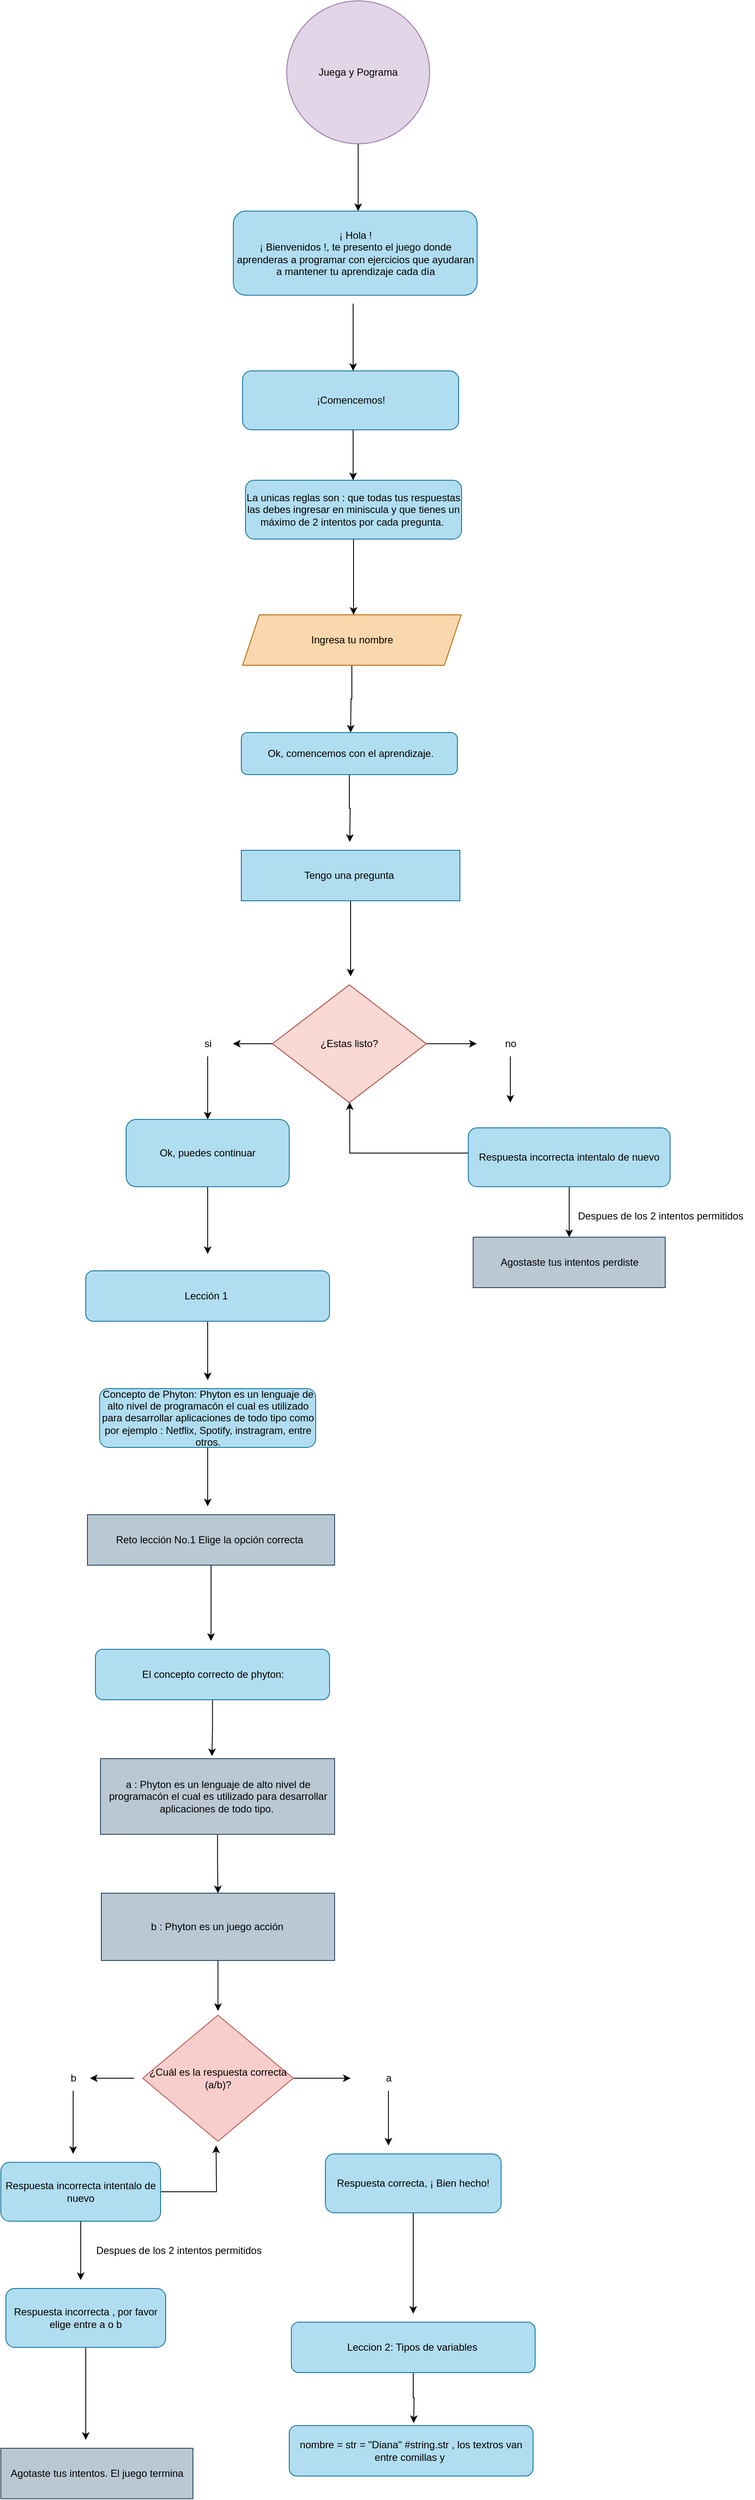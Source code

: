 <mxfile version="21.7.5" type="github">
  <diagram name="Página-1" id="wZ6IoTYDzUvtT-8nd7Mi">
    <mxGraphModel dx="1707" dy="470" grid="1" gridSize="10" guides="1" tooltips="1" connect="1" arrows="1" fold="1" page="1" pageScale="1" pageWidth="827" pageHeight="1169" math="0" shadow="0">
      <root>
        <mxCell id="0" />
        <mxCell id="1" parent="0" />
        <mxCell id="Ye6Lir1v8M7o-369fLMi-2" style="edgeStyle=orthogonalEdgeStyle;rounded=0;orthogonalLoop=1;jettySize=auto;html=1;" parent="1" source="Ye6Lir1v8M7o-369fLMi-1" edge="1">
          <mxGeometry relative="1" as="geometry">
            <mxPoint x="419" y="290" as="targetPoint" />
          </mxGeometry>
        </mxCell>
        <mxCell id="Ye6Lir1v8M7o-369fLMi-1" value="Juega y Pograma" style="ellipse;whiteSpace=wrap;html=1;aspect=fixed;fillColor=#e1d5e7;strokeColor=#9673a6;" parent="1" vertex="1">
          <mxGeometry x="334" y="40" width="170" height="170" as="geometry" />
        </mxCell>
        <mxCell id="Ye6Lir1v8M7o-369fLMi-4" style="edgeStyle=orthogonalEdgeStyle;rounded=0;orthogonalLoop=1;jettySize=auto;html=1;" parent="1" edge="1">
          <mxGeometry relative="1" as="geometry">
            <mxPoint x="413" y="480" as="targetPoint" />
            <mxPoint x="413" y="400" as="sourcePoint" />
          </mxGeometry>
        </mxCell>
        <mxCell id="Ye6Lir1v8M7o-369fLMi-6" style="edgeStyle=orthogonalEdgeStyle;rounded=0;orthogonalLoop=1;jettySize=auto;html=1;" parent="1" edge="1">
          <mxGeometry relative="1" as="geometry">
            <mxPoint x="413" y="610" as="targetPoint" />
            <mxPoint x="413" y="550" as="sourcePoint" />
          </mxGeometry>
        </mxCell>
        <mxCell id="Ye6Lir1v8M7o-369fLMi-58" style="edgeStyle=orthogonalEdgeStyle;rounded=0;orthogonalLoop=1;jettySize=auto;html=1;" parent="1" source="Ye6Lir1v8M7o-369fLMi-7" edge="1">
          <mxGeometry relative="1" as="geometry">
            <mxPoint x="410" y="910" as="targetPoint" />
          </mxGeometry>
        </mxCell>
        <mxCell id="Ye6Lir1v8M7o-369fLMi-7" value="Ingresa tu nombre" style="shape=parallelogram;perimeter=parallelogramPerimeter;whiteSpace=wrap;html=1;fixedSize=1;fillColor=#fad7ac;strokeColor=#b46504;" parent="1" vertex="1">
          <mxGeometry x="281.5" y="770" width="260" height="60" as="geometry" />
        </mxCell>
        <mxCell id="Ye6Lir1v8M7o-369fLMi-95" style="edgeStyle=orthogonalEdgeStyle;rounded=0;orthogonalLoop=1;jettySize=auto;html=1;" parent="1" source="Ye6Lir1v8M7o-369fLMi-20" edge="1">
          <mxGeometry relative="1" as="geometry">
            <mxPoint x="244" y="1990" as="targetPoint" />
          </mxGeometry>
        </mxCell>
        <mxCell id="Ye6Lir1v8M7o-369fLMi-20" value="Reto lección No.1 Elige la opción correcta&amp;nbsp;" style="rounded=0;whiteSpace=wrap;html=1;fillColor=#bac8d3;strokeColor=#23445d;" parent="1" vertex="1">
          <mxGeometry x="97" y="1840" width="294" height="60" as="geometry" />
        </mxCell>
        <mxCell id="Ye6Lir1v8M7o-369fLMi-22" value="¡ Hola !&lt;br style=&quot;border-color: var(--border-color);&quot;&gt;¡ Bienvenidos !, te presento el juego donde aprenderas a programar con ejercicios que ayudaran a mantener tu aprendizaje cada día" style="rounded=1;whiteSpace=wrap;html=1;fillColor=#b1ddf0;strokeColor=#10739e;" parent="1" vertex="1">
          <mxGeometry x="270.5" y="290" width="290" height="100" as="geometry" />
        </mxCell>
        <mxCell id="Ye6Lir1v8M7o-369fLMi-23" value="¡Comencemos!" style="rounded=1;whiteSpace=wrap;html=1;fillColor=#b1ddf0;strokeColor=#10739e;" parent="1" vertex="1">
          <mxGeometry x="281.5" y="480" width="257" height="70" as="geometry" />
        </mxCell>
        <mxCell id="Ye6Lir1v8M7o-369fLMi-76" style="edgeStyle=orthogonalEdgeStyle;rounded=0;orthogonalLoop=1;jettySize=auto;html=1;exitX=0.5;exitY=1;exitDx=0;exitDy=0;" parent="1" source="Ye6Lir1v8M7o-369fLMi-24" edge="1">
          <mxGeometry relative="1" as="geometry">
            <mxPoint x="409" y="1040" as="targetPoint" />
          </mxGeometry>
        </mxCell>
        <mxCell id="Ye6Lir1v8M7o-369fLMi-24" value="&amp;nbsp;Ok, comencemos con el aprendizaje." style="rounded=1;whiteSpace=wrap;html=1;fillColor=#b1ddf0;strokeColor=#10739e;" parent="1" vertex="1">
          <mxGeometry x="280" y="910" width="257" height="50" as="geometry" />
        </mxCell>
        <mxCell id="Ye6Lir1v8M7o-369fLMi-93" style="edgeStyle=orthogonalEdgeStyle;rounded=0;orthogonalLoop=1;jettySize=auto;html=1;" parent="1" source="Ye6Lir1v8M7o-369fLMi-26" edge="1">
          <mxGeometry relative="1" as="geometry">
            <mxPoint x="240" y="1830" as="targetPoint" />
          </mxGeometry>
        </mxCell>
        <mxCell id="Ye6Lir1v8M7o-369fLMi-26" value="Concepto de Phyton: Phyton es un lenguaje de alto nivel de programacón el cual es utilizado para desarrollar aplicaciones de todo tipo como por ejemplo : Netflix, Spotify, instragram, entre otros." style="rounded=1;whiteSpace=wrap;html=1;fillColor=#b1ddf0;strokeColor=#10739e;" parent="1" vertex="1">
          <mxGeometry x="111.5" y="1690" width="257" height="70" as="geometry" />
        </mxCell>
        <mxCell id="Ye6Lir1v8M7o-369fLMi-100" style="edgeStyle=orthogonalEdgeStyle;rounded=0;orthogonalLoop=1;jettySize=auto;html=1;exitX=1;exitY=0.5;exitDx=0;exitDy=0;" parent="1" edge="1">
          <mxGeometry relative="1" as="geometry">
            <mxPoint x="410" y="2510" as="targetPoint" />
            <mxPoint x="338.75" y="2510" as="sourcePoint" />
          </mxGeometry>
        </mxCell>
        <mxCell id="Ye6Lir1v8M7o-369fLMi-101" style="edgeStyle=orthogonalEdgeStyle;rounded=0;orthogonalLoop=1;jettySize=auto;html=1;exitX=0;exitY=0.5;exitDx=0;exitDy=0;" parent="1" edge="1">
          <mxGeometry relative="1" as="geometry">
            <mxPoint x="100" y="2510" as="targetPoint" />
            <mxPoint x="152.75" y="2510" as="sourcePoint" />
          </mxGeometry>
        </mxCell>
        <mxCell id="Ye6Lir1v8M7o-369fLMi-98" style="edgeStyle=orthogonalEdgeStyle;rounded=0;orthogonalLoop=1;jettySize=auto;html=1;entryX=0.5;entryY=0;entryDx=0;entryDy=0;" parent="1" source="Ye6Lir1v8M7o-369fLMi-32" target="Ye6Lir1v8M7o-369fLMi-33" edge="1">
          <mxGeometry relative="1" as="geometry" />
        </mxCell>
        <mxCell id="Ye6Lir1v8M7o-369fLMi-32" value="a : Phyton es un lenguaje de alto nivel de programacón el cual es utilizado para desarrollar aplicaciones de todo tipo.&amp;nbsp;" style="rounded=0;whiteSpace=wrap;html=1;fillColor=#bac8d3;strokeColor=#23445d;" parent="1" vertex="1">
          <mxGeometry x="112.5" y="2130" width="278.5" height="90" as="geometry" />
        </mxCell>
        <mxCell id="Ye6Lir1v8M7o-369fLMi-99" style="edgeStyle=orthogonalEdgeStyle;rounded=0;orthogonalLoop=1;jettySize=auto;html=1;" parent="1" source="Ye6Lir1v8M7o-369fLMi-33" edge="1">
          <mxGeometry relative="1" as="geometry">
            <mxPoint x="252.25" y="2430" as="targetPoint" />
          </mxGeometry>
        </mxCell>
        <mxCell id="Ye6Lir1v8M7o-369fLMi-33" value="b : Phyton es un juego acción&amp;nbsp;" style="rounded=0;whiteSpace=wrap;html=1;fillColor=#bac8d3;strokeColor=#23445d;" parent="1" vertex="1">
          <mxGeometry x="113.5" y="2290" width="277.5" height="80" as="geometry" />
        </mxCell>
        <mxCell id="Ye6Lir1v8M7o-369fLMi-44" value="Despues de los 2 intentos permitidos&amp;nbsp;" style="text;html=1;align=center;verticalAlign=middle;resizable=0;points=[];autosize=1;strokeColor=none;fillColor=none;" parent="1" vertex="1">
          <mxGeometry x="670" y="1470" width="220" height="30" as="geometry" />
        </mxCell>
        <mxCell id="Ye6Lir1v8M7o-369fLMi-111" style="edgeStyle=orthogonalEdgeStyle;rounded=0;orthogonalLoop=1;jettySize=auto;html=1;" parent="1" source="Ye6Lir1v8M7o-369fLMi-46" edge="1">
          <mxGeometry relative="1" as="geometry">
            <mxPoint x="484.5" y="2790" as="targetPoint" />
          </mxGeometry>
        </mxCell>
        <mxCell id="Ye6Lir1v8M7o-369fLMi-46" value="Respuesta correcta, ¡ Bien hecho!" style="rounded=1;whiteSpace=wrap;html=1;fillColor=#b1ddf0;strokeColor=#10739e;" parent="1" vertex="1">
          <mxGeometry x="380" y="2600" width="209" height="70" as="geometry" />
        </mxCell>
        <mxCell id="Ye6Lir1v8M7o-369fLMi-92" style="edgeStyle=orthogonalEdgeStyle;rounded=0;orthogonalLoop=1;jettySize=auto;html=1;exitX=0.5;exitY=1;exitDx=0;exitDy=0;" parent="1" source="Ye6Lir1v8M7o-369fLMi-51" edge="1">
          <mxGeometry relative="1" as="geometry">
            <mxPoint x="240" y="1680" as="targetPoint" />
          </mxGeometry>
        </mxCell>
        <mxCell id="Ye6Lir1v8M7o-369fLMi-51" value="Lección 1&amp;nbsp;" style="rounded=1;whiteSpace=wrap;html=1;fillColor=#b1ddf0;strokeColor=#10739e;" parent="1" vertex="1">
          <mxGeometry x="95" y="1550" width="290" height="60" as="geometry" />
        </mxCell>
        <mxCell id="Ye6Lir1v8M7o-369fLMi-56" style="edgeStyle=orthogonalEdgeStyle;rounded=0;orthogonalLoop=1;jettySize=auto;html=1;" parent="1" source="Ye6Lir1v8M7o-369fLMi-55" edge="1">
          <mxGeometry relative="1" as="geometry">
            <mxPoint x="413.5" y="770" as="targetPoint" />
          </mxGeometry>
        </mxCell>
        <mxCell id="Ye6Lir1v8M7o-369fLMi-55" value="La unicas reglas son : que todas tus respuestas las debes ingresar en miniscula y que tienes un máximo de 2 intentos por cada pregunta.&amp;nbsp;" style="rounded=1;whiteSpace=wrap;html=1;fillColor=#b1ddf0;strokeColor=#10739e;" parent="1" vertex="1">
          <mxGeometry x="285" y="610" width="257" height="70" as="geometry" />
        </mxCell>
        <mxCell id="Ye6Lir1v8M7o-369fLMi-77" style="edgeStyle=orthogonalEdgeStyle;rounded=0;orthogonalLoop=1;jettySize=auto;html=1;exitX=0.5;exitY=1;exitDx=0;exitDy=0;" parent="1" source="Ye6Lir1v8M7o-369fLMi-61" edge="1">
          <mxGeometry relative="1" as="geometry">
            <mxPoint x="410" y="1200" as="targetPoint" />
          </mxGeometry>
        </mxCell>
        <mxCell id="Ye6Lir1v8M7o-369fLMi-61" value="Tengo una pregunta&amp;nbsp;" style="rounded=0;whiteSpace=wrap;html=1;fillColor=#b1ddf0;strokeColor=#10739e;" parent="1" vertex="1">
          <mxGeometry x="280" y="1050" width="260" height="60" as="geometry" />
        </mxCell>
        <mxCell id="Ye6Lir1v8M7o-369fLMi-72" style="edgeStyle=orthogonalEdgeStyle;rounded=0;orthogonalLoop=1;jettySize=auto;html=1;" parent="1" source="Ye6Lir1v8M7o-369fLMi-67" edge="1">
          <mxGeometry relative="1" as="geometry">
            <mxPoint x="560" y="1280" as="targetPoint" />
          </mxGeometry>
        </mxCell>
        <mxCell id="Ye6Lir1v8M7o-369fLMi-73" style="edgeStyle=orthogonalEdgeStyle;rounded=0;orthogonalLoop=1;jettySize=auto;html=1;exitX=0;exitY=0.5;exitDx=0;exitDy=0;" parent="1" source="Ye6Lir1v8M7o-369fLMi-67" edge="1">
          <mxGeometry relative="1" as="geometry">
            <mxPoint x="270" y="1280" as="targetPoint" />
          </mxGeometry>
        </mxCell>
        <mxCell id="Ye6Lir1v8M7o-369fLMi-67" value="¿Estas listo?" style="rhombus;whiteSpace=wrap;html=1;fillColor=#fad9d5;strokeColor=#ae4132;" parent="1" vertex="1">
          <mxGeometry x="317" y="1210" width="183" height="140" as="geometry" />
        </mxCell>
        <mxCell id="Ye6Lir1v8M7o-369fLMi-78" style="edgeStyle=orthogonalEdgeStyle;rounded=0;orthogonalLoop=1;jettySize=auto;html=1;" parent="1" source="Ye6Lir1v8M7o-369fLMi-74" edge="1">
          <mxGeometry relative="1" as="geometry">
            <mxPoint x="240" y="1370" as="targetPoint" />
          </mxGeometry>
        </mxCell>
        <mxCell id="Ye6Lir1v8M7o-369fLMi-74" value="si" style="text;html=1;align=center;verticalAlign=middle;resizable=0;points=[];autosize=1;strokeColor=none;fillColor=none;" parent="1" vertex="1">
          <mxGeometry x="225" y="1265" width="30" height="30" as="geometry" />
        </mxCell>
        <mxCell id="Ye6Lir1v8M7o-369fLMi-82" style="edgeStyle=orthogonalEdgeStyle;rounded=0;orthogonalLoop=1;jettySize=auto;html=1;" parent="1" source="Ye6Lir1v8M7o-369fLMi-75" edge="1">
          <mxGeometry relative="1" as="geometry">
            <mxPoint x="600" y="1350" as="targetPoint" />
          </mxGeometry>
        </mxCell>
        <mxCell id="Ye6Lir1v8M7o-369fLMi-75" value="no" style="text;html=1;align=center;verticalAlign=middle;resizable=0;points=[];autosize=1;strokeColor=none;fillColor=none;" parent="1" vertex="1">
          <mxGeometry x="580" y="1265" width="40" height="30" as="geometry" />
        </mxCell>
        <mxCell id="Ye6Lir1v8M7o-369fLMi-114" style="edgeStyle=orthogonalEdgeStyle;rounded=0;orthogonalLoop=1;jettySize=auto;html=1;" parent="1" source="Ye6Lir1v8M7o-369fLMi-81" edge="1">
          <mxGeometry relative="1" as="geometry">
            <mxPoint x="240" y="1530" as="targetPoint" />
          </mxGeometry>
        </mxCell>
        <mxCell id="Ye6Lir1v8M7o-369fLMi-81" value="Ok, puedes continuar" style="rounded=1;whiteSpace=wrap;html=1;fillColor=#b1ddf0;strokeColor=#10739e;" parent="1" vertex="1">
          <mxGeometry x="143" y="1370" width="194" height="80" as="geometry" />
        </mxCell>
        <mxCell id="Ye6Lir1v8M7o-369fLMi-88" style="edgeStyle=orthogonalEdgeStyle;rounded=0;orthogonalLoop=1;jettySize=auto;html=1;exitX=0;exitY=0.5;exitDx=0;exitDy=0;" parent="1" source="Ye6Lir1v8M7o-369fLMi-83" target="Ye6Lir1v8M7o-369fLMi-67" edge="1">
          <mxGeometry relative="1" as="geometry">
            <Array as="points">
              <mxPoint x="409" y="1410" />
            </Array>
          </mxGeometry>
        </mxCell>
        <mxCell id="Ye6Lir1v8M7o-369fLMi-113" style="edgeStyle=orthogonalEdgeStyle;rounded=0;orthogonalLoop=1;jettySize=auto;html=1;entryX=0.5;entryY=0;entryDx=0;entryDy=0;" parent="1" source="Ye6Lir1v8M7o-369fLMi-83" target="Ye6Lir1v8M7o-369fLMi-86" edge="1">
          <mxGeometry relative="1" as="geometry" />
        </mxCell>
        <mxCell id="Ye6Lir1v8M7o-369fLMi-83" value="Respuesta incorrecta intentalo de nuevo" style="rounded=1;whiteSpace=wrap;html=1;fillColor=#b1ddf0;strokeColor=#10739e;" parent="1" vertex="1">
          <mxGeometry x="550" y="1380" width="240" height="70" as="geometry" />
        </mxCell>
        <mxCell id="Ye6Lir1v8M7o-369fLMi-86" value="Agostaste tus intentos perdiste" style="rounded=0;whiteSpace=wrap;html=1;fillColor=#bac8d3;strokeColor=#23445d;" parent="1" vertex="1">
          <mxGeometry x="555.75" y="1510" width="228.5" height="60" as="geometry" />
        </mxCell>
        <mxCell id="Ye6Lir1v8M7o-369fLMi-97" style="edgeStyle=orthogonalEdgeStyle;rounded=0;orthogonalLoop=1;jettySize=auto;html=1;entryX=0.476;entryY=-0.033;entryDx=0;entryDy=0;entryPerimeter=0;" parent="1" source="Ye6Lir1v8M7o-369fLMi-96" target="Ye6Lir1v8M7o-369fLMi-32" edge="1">
          <mxGeometry relative="1" as="geometry" />
        </mxCell>
        <mxCell id="Ye6Lir1v8M7o-369fLMi-96" value="El concepto correcto de phyton:" style="rounded=1;whiteSpace=wrap;html=1;fillColor=#b1ddf0;strokeColor=#10739e;" parent="1" vertex="1">
          <mxGeometry x="106.5" y="2000" width="278.5" height="60" as="geometry" />
        </mxCell>
        <mxCell id="Ye6Lir1v8M7o-369fLMi-104" style="edgeStyle=orthogonalEdgeStyle;rounded=0;orthogonalLoop=1;jettySize=auto;html=1;" parent="1" source="Ye6Lir1v8M7o-369fLMi-102" edge="1">
          <mxGeometry relative="1" as="geometry">
            <mxPoint x="455" y="2590" as="targetPoint" />
          </mxGeometry>
        </mxCell>
        <mxCell id="Ye6Lir1v8M7o-369fLMi-102" value="a" style="text;html=1;align=center;verticalAlign=middle;resizable=0;points=[];autosize=1;strokeColor=none;fillColor=none;" parent="1" vertex="1">
          <mxGeometry x="440" y="2495" width="30" height="30" as="geometry" />
        </mxCell>
        <mxCell id="Ye6Lir1v8M7o-369fLMi-105" style="edgeStyle=orthogonalEdgeStyle;rounded=0;orthogonalLoop=1;jettySize=auto;html=1;" parent="1" source="Ye6Lir1v8M7o-369fLMi-103" edge="1">
          <mxGeometry relative="1" as="geometry">
            <mxPoint x="80" y="2600" as="targetPoint" />
          </mxGeometry>
        </mxCell>
        <mxCell id="Ye6Lir1v8M7o-369fLMi-103" value="b" style="text;html=1;align=center;verticalAlign=middle;resizable=0;points=[];autosize=1;strokeColor=none;fillColor=none;" parent="1" vertex="1">
          <mxGeometry x="65" y="2495" width="30" height="30" as="geometry" />
        </mxCell>
        <mxCell id="Ye6Lir1v8M7o-369fLMi-107" style="edgeStyle=orthogonalEdgeStyle;rounded=0;orthogonalLoop=1;jettySize=auto;html=1;" parent="1" source="Ye6Lir1v8M7o-369fLMi-106" edge="1">
          <mxGeometry relative="1" as="geometry">
            <mxPoint x="250" y="2590" as="targetPoint" />
          </mxGeometry>
        </mxCell>
        <mxCell id="Ye6Lir1v8M7o-369fLMi-108" style="edgeStyle=orthogonalEdgeStyle;rounded=0;orthogonalLoop=1;jettySize=auto;html=1;" parent="1" source="Ye6Lir1v8M7o-369fLMi-106" edge="1">
          <mxGeometry relative="1" as="geometry">
            <mxPoint x="89" y="2750" as="targetPoint" />
          </mxGeometry>
        </mxCell>
        <mxCell id="Ye6Lir1v8M7o-369fLMi-106" value="Respuesta incorrecta intentalo de nuevo" style="rounded=1;whiteSpace=wrap;html=1;fillColor=#b1ddf0;strokeColor=#10739e;" parent="1" vertex="1">
          <mxGeometry x="-6" y="2610" width="190" height="70" as="geometry" />
        </mxCell>
        <mxCell id="Ye6Lir1v8M7o-369fLMi-109" value="Despues de los 2 intentos permitidos&amp;nbsp;" style="text;html=1;align=center;verticalAlign=middle;resizable=0;points=[];autosize=1;strokeColor=none;fillColor=none;" parent="1" vertex="1">
          <mxGeometry x="97" y="2700" width="220" height="30" as="geometry" />
        </mxCell>
        <mxCell id="Ye6Lir1v8M7o-369fLMi-116" style="edgeStyle=orthogonalEdgeStyle;rounded=0;orthogonalLoop=1;jettySize=auto;html=1;exitX=0.5;exitY=1;exitDx=0;exitDy=0;" parent="1" source="Ye6Lir1v8M7o-369fLMi-112" edge="1">
          <mxGeometry relative="1" as="geometry">
            <mxPoint x="485" y="2920" as="targetPoint" />
          </mxGeometry>
        </mxCell>
        <mxCell id="Ye6Lir1v8M7o-369fLMi-112" value="Leccion 2: Tipos de variables&amp;nbsp;" style="rounded=1;whiteSpace=wrap;html=1;fillColor=#b1ddf0;strokeColor=#10739e;" parent="1" vertex="1">
          <mxGeometry x="339.5" y="2800" width="290" height="60" as="geometry" />
        </mxCell>
        <mxCell id="Ye6Lir1v8M7o-369fLMi-115" value="Agotaste tus intentos. El juego termina" style="rounded=0;whiteSpace=wrap;html=1;fillColor=#bac8d3;strokeColor=#23445d;" parent="1" vertex="1">
          <mxGeometry x="-6" y="2950" width="228.5" height="60" as="geometry" />
        </mxCell>
        <mxCell id="Ye6Lir1v8M7o-369fLMi-117" value="nombre = str = &quot;Diana&quot; #string.str , los textros van entre comillas y&amp;nbsp;" style="rounded=1;whiteSpace=wrap;html=1;fillColor=#b1ddf0;strokeColor=#10739e;" parent="1" vertex="1">
          <mxGeometry x="337" y="2923" width="290" height="60" as="geometry" />
        </mxCell>
        <mxCell id="wNHEqdKoxcamqjgHSYH6-2" value="¿Cuál es la respuesta correcta (a/b)?" style="rhombus;whiteSpace=wrap;html=1;fillColor=#f8cecc;strokeColor=#b85450;" vertex="1" parent="1">
          <mxGeometry x="162.75" y="2435" width="179" height="150" as="geometry" />
        </mxCell>
        <mxCell id="wNHEqdKoxcamqjgHSYH6-5" style="edgeStyle=orthogonalEdgeStyle;rounded=0;orthogonalLoop=1;jettySize=auto;html=1;" edge="1" parent="1" source="wNHEqdKoxcamqjgHSYH6-3">
          <mxGeometry relative="1" as="geometry">
            <mxPoint x="95" y="2940" as="targetPoint" />
          </mxGeometry>
        </mxCell>
        <mxCell id="wNHEqdKoxcamqjgHSYH6-3" value="Respuesta incorrecta , por favor elige entre a o b" style="rounded=1;whiteSpace=wrap;html=1;fillColor=#b1ddf0;strokeColor=#10739e;" vertex="1" parent="1">
          <mxGeometry y="2760" width="190" height="70" as="geometry" />
        </mxCell>
      </root>
    </mxGraphModel>
  </diagram>
</mxfile>
